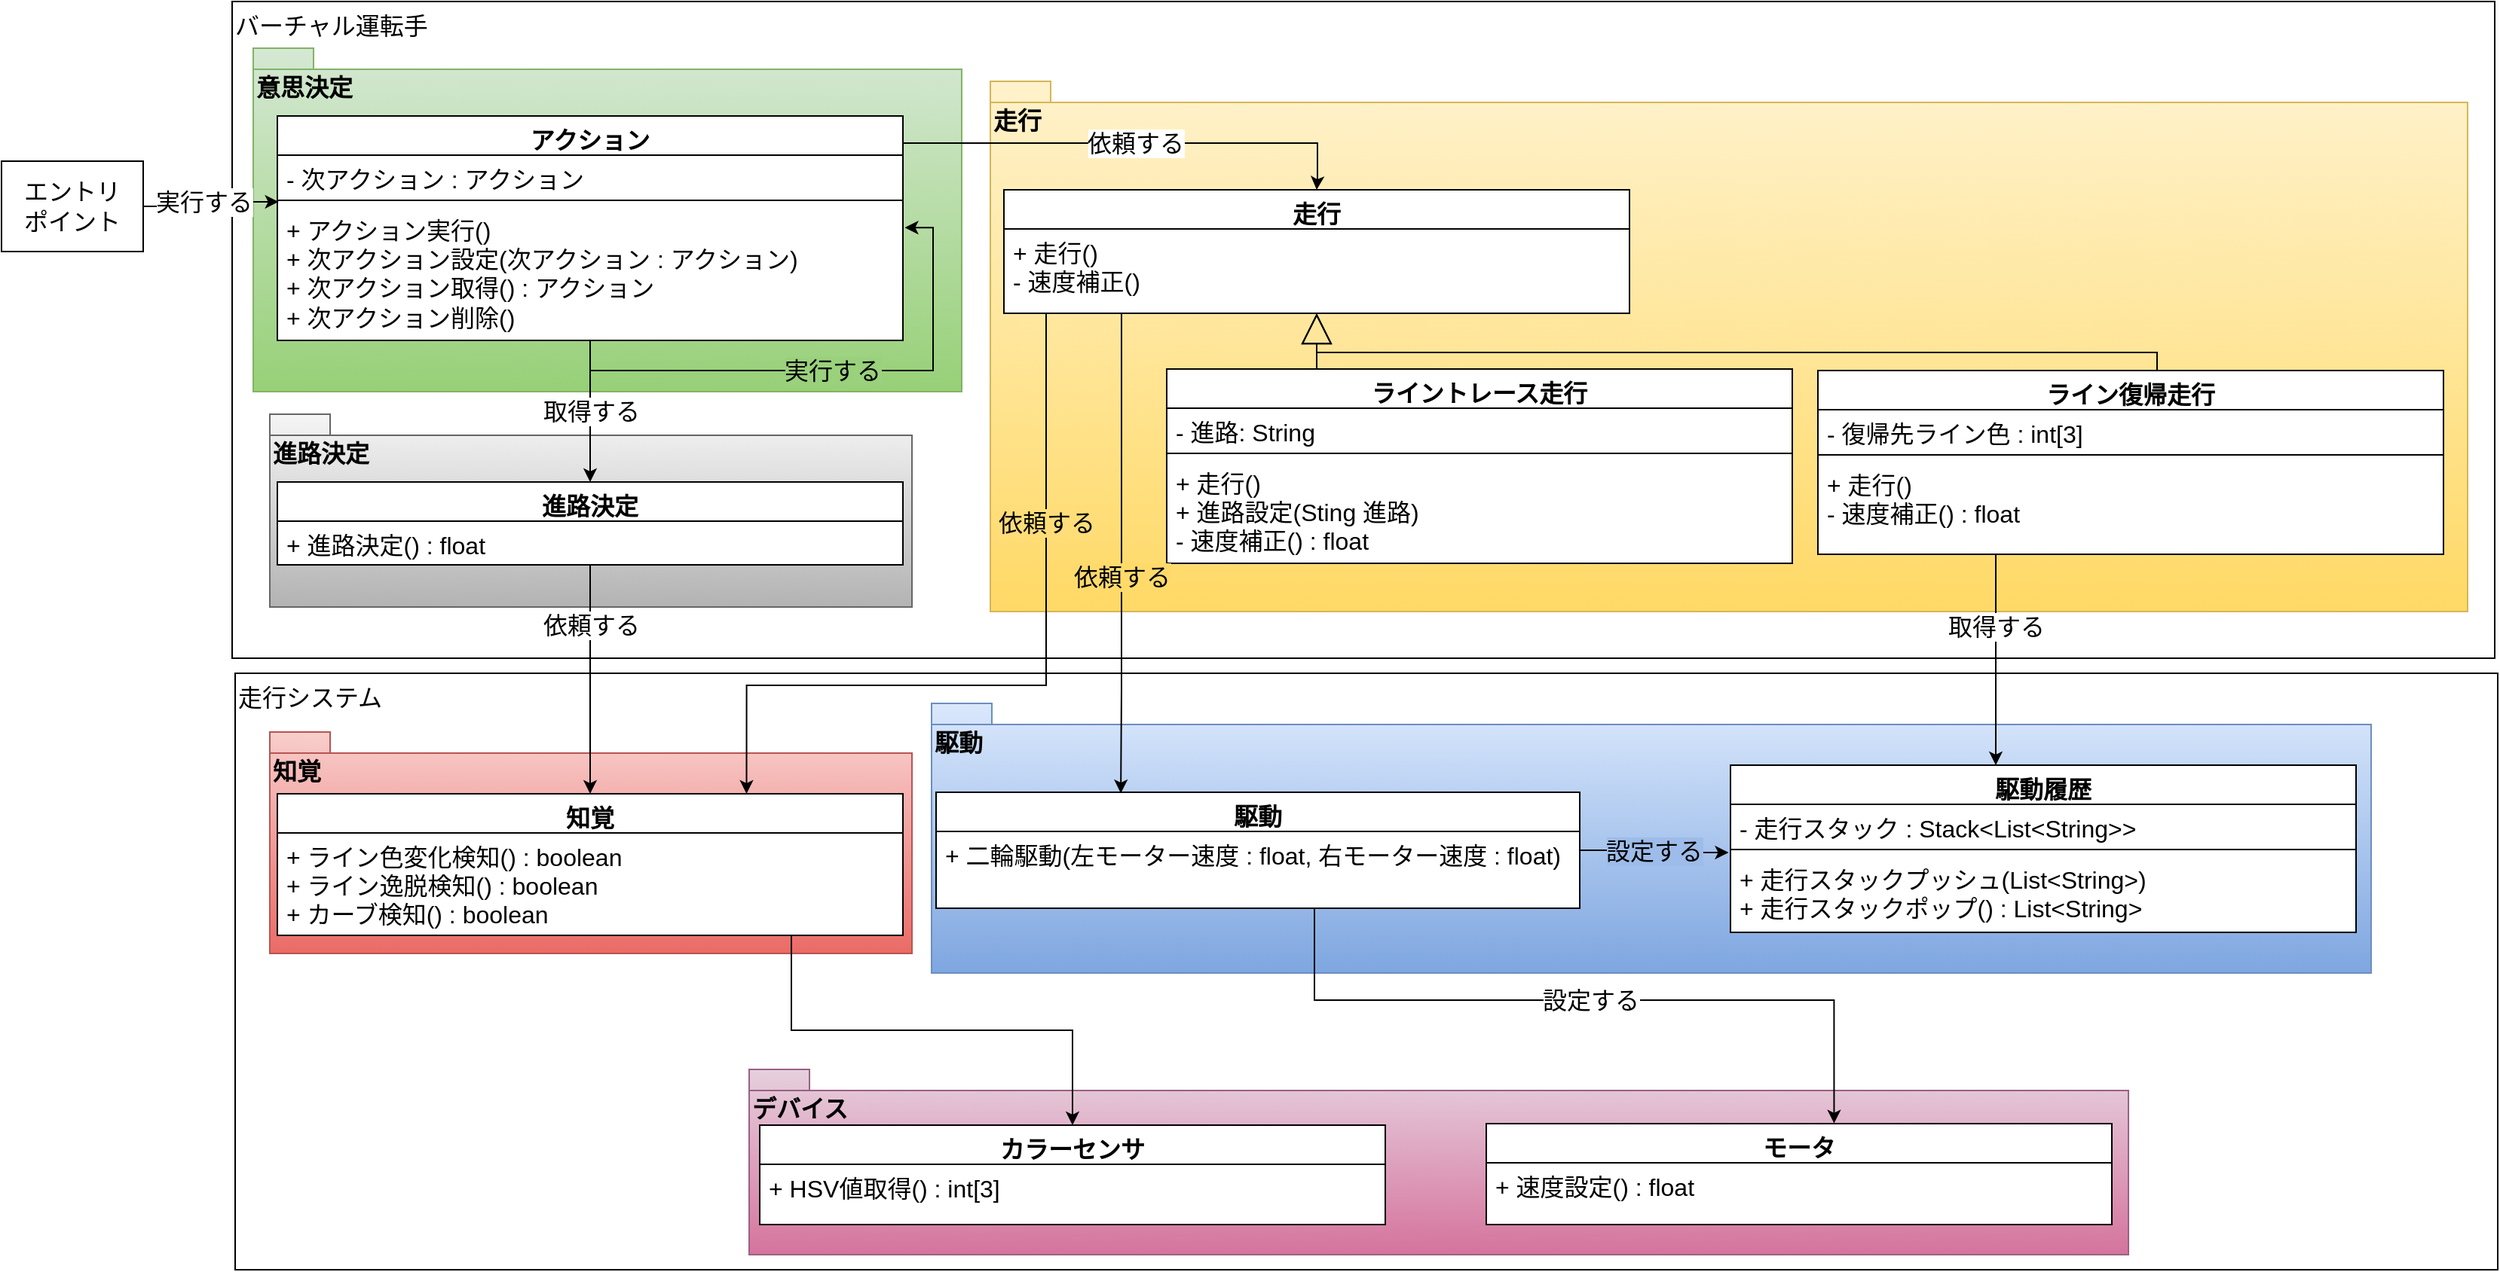 <mxfile version="28.0.6">
  <diagram name="Page-1" id="2YBvvXClWsGukQMizWep">
    <mxGraphModel dx="2771" dy="1415" grid="0" gridSize="10" guides="0" tooltips="1" connect="1" arrows="1" fold="1" page="0" pageScale="1" pageWidth="850" pageHeight="1100" math="0" shadow="0">
      <root>
        <mxCell id="0" />
        <mxCell id="1" parent="0" />
        <mxCell id="ibjkqA4cxyDg36lGWNKA-29" value="走行システム" style="rounded=0;whiteSpace=wrap;html=1;align=left;verticalAlign=top;fontSize=16;" parent="1" vertex="1">
          <mxGeometry x="-310" y="393" width="1501" height="396" as="geometry" />
        </mxCell>
        <mxCell id="ibjkqA4cxyDg36lGWNKA-22" value="バーチャル運転手" style="rounded=0;whiteSpace=wrap;html=1;align=left;verticalAlign=top;fontSize=16;" parent="1" vertex="1">
          <mxGeometry x="-312" y="-53" width="1501" height="436" as="geometry" />
        </mxCell>
        <mxCell id="ibjkqA4cxyDg36lGWNKA-21" value="走行" style="shape=folder;fontStyle=1;spacingTop=10;tabWidth=40;tabHeight=14;tabPosition=left;html=1;whiteSpace=wrap;verticalAlign=top;align=left;fillColor=#fff2cc;strokeColor=#d6b656;gradientColor=#ffd966;fontSize=16;" parent="1" vertex="1">
          <mxGeometry x="191" width="980" height="352" as="geometry" />
        </mxCell>
        <mxCell id="ibjkqA4cxyDg36lGWNKA-1" value="意思決定" style="shape=folder;fontStyle=1;spacingTop=10;tabWidth=40;tabHeight=14;tabPosition=left;html=1;whiteSpace=wrap;verticalAlign=top;align=left;fillColor=#d5e8d4;strokeColor=#82b366;gradientColor=#97d077;fontSize=16;" parent="1" vertex="1">
          <mxGeometry x="-298" y="-22" width="470" height="228" as="geometry" />
        </mxCell>
        <mxCell id="CQUxQKA7E5KGg7P7w5pL-5" value="&lt;font style=&quot;font-size: 16px;&quot;&gt;依頼する&lt;/font&gt;" style="edgeStyle=orthogonalEdgeStyle;rounded=0;orthogonalLoop=1;jettySize=auto;html=1;entryX=0.5;entryY=0;entryDx=0;entryDy=0;" parent="1" source="ibjkqA4cxyDg36lGWNKA-2" target="ibjkqA4cxyDg36lGWNKA-11" edge="1">
          <mxGeometry relative="1" as="geometry">
            <Array as="points">
              <mxPoint x="408" y="41" />
              <mxPoint x="408" y="64" />
            </Array>
          </mxGeometry>
        </mxCell>
        <mxCell id="ibjkqA4cxyDg36lGWNKA-2" value="アクション" style="swimlane;fontStyle=1;align=center;verticalAlign=top;childLayout=stackLayout;horizontal=1;startSize=26;horizontalStack=0;resizeParent=1;resizeParentMax=0;resizeLast=0;collapsible=1;marginBottom=0;whiteSpace=wrap;html=1;fillColor=default;swimlaneFillColor=default;fontSize=16;" parent="1" vertex="1">
          <mxGeometry x="-282" y="23" width="415" height="149" as="geometry" />
        </mxCell>
        <mxCell id="ibjkqA4cxyDg36lGWNKA-3" value="- 次アクション : アクション" style="text;strokeColor=none;fillColor=none;align=left;verticalAlign=top;spacingLeft=4;spacingRight=4;overflow=hidden;rotatable=0;points=[[0,0.5],[1,0.5]];portConstraint=eastwest;whiteSpace=wrap;html=1;fontSize=16;" parent="ibjkqA4cxyDg36lGWNKA-2" vertex="1">
          <mxGeometry y="26" width="415" height="26" as="geometry" />
        </mxCell>
        <mxCell id="ibjkqA4cxyDg36lGWNKA-4" value="" style="line;strokeWidth=1;fillColor=none;align=left;verticalAlign=middle;spacingTop=-1;spacingLeft=3;spacingRight=3;rotatable=0;labelPosition=right;points=[];portConstraint=eastwest;strokeColor=inherit;fontSize=16;" parent="ibjkqA4cxyDg36lGWNKA-2" vertex="1">
          <mxGeometry y="52" width="415" height="8" as="geometry" />
        </mxCell>
        <mxCell id="ibjkqA4cxyDg36lGWNKA-5" value="&lt;div&gt;&lt;span style=&quot;background-color: transparent; color: light-dark(rgb(0, 0, 0), rgb(255, 255, 255));&quot;&gt;+ アクション実行()&lt;/span&gt;&lt;/div&gt;+ 次アクション設定(次アクション : アクション)&lt;br&gt;+ 次アクション取得() : アクション&lt;div&gt;+ 次アクション削除()&lt;/div&gt;" style="text;strokeColor=none;fillColor=none;align=left;verticalAlign=top;spacingLeft=4;spacingRight=4;overflow=hidden;rotatable=0;points=[[0,0.5],[1,0.5]];portConstraint=eastwest;whiteSpace=wrap;html=1;fontSize=16;" parent="ibjkqA4cxyDg36lGWNKA-2" vertex="1">
          <mxGeometry y="60" width="415" height="89" as="geometry" />
        </mxCell>
        <mxCell id="CQUxQKA7E5KGg7P7w5pL-12" value="&lt;font style=&quot;font-size: 16px;&quot;&gt;実行する&lt;/font&gt;" style="edgeStyle=orthogonalEdgeStyle;rounded=0;orthogonalLoop=1;jettySize=auto;html=1;entryX=1.003;entryY=0.158;entryDx=0;entryDy=0;entryPerimeter=0;labelBackgroundColor=light-dark(#9ad17c, #ededed);" parent="ibjkqA4cxyDg36lGWNKA-2" source="ibjkqA4cxyDg36lGWNKA-2" target="ibjkqA4cxyDg36lGWNKA-5" edge="1">
          <mxGeometry relative="1" as="geometry" />
        </mxCell>
        <mxCell id="OvwdprID20-BSvoEr4Rz-2" style="edgeStyle=orthogonalEdgeStyle;rounded=0;orthogonalLoop=1;jettySize=auto;html=1;endArrow=none;endFill=0;startArrow=block;startFill=0;startSize=18;fontSize=16;" parent="1" source="ibjkqA4cxyDg36lGWNKA-11" target="ibjkqA4cxyDg36lGWNKA-15" edge="1">
          <mxGeometry relative="1" as="geometry">
            <Array as="points">
              <mxPoint x="459" y="250" />
              <mxPoint x="459" y="250" />
            </Array>
          </mxGeometry>
        </mxCell>
        <mxCell id="OvwdprID20-BSvoEr4Rz-3" style="edgeStyle=orthogonalEdgeStyle;rounded=0;orthogonalLoop=1;jettySize=auto;html=1;endArrow=none;endFill=0;startArrow=block;startFill=0;startSize=18;fontSize=16;" parent="1" source="ibjkqA4cxyDg36lGWNKA-11" target="ibjkqA4cxyDg36lGWNKA-25" edge="1">
          <mxGeometry relative="1" as="geometry">
            <Array as="points">
              <mxPoint x="408" y="180" />
              <mxPoint x="965" y="180" />
            </Array>
          </mxGeometry>
        </mxCell>
        <mxCell id="ibjkqA4cxyDg36lGWNKA-11" value="走行" style="swimlane;fontStyle=1;align=center;verticalAlign=top;childLayout=stackLayout;horizontal=1;startSize=26;horizontalStack=0;resizeParent=1;resizeParentMax=0;resizeLast=0;collapsible=1;marginBottom=0;whiteSpace=wrap;html=1;fillColor=default;swimlaneFillColor=default;fontSize=16;" parent="1" vertex="1">
          <mxGeometry x="200" y="72" width="415" height="82" as="geometry" />
        </mxCell>
        <mxCell id="ibjkqA4cxyDg36lGWNKA-14" value="&lt;div&gt;&lt;span style=&quot;background-color: transparent; color: light-dark(rgb(0, 0, 0), rgb(255, 255, 255));&quot;&gt;+ 走行()&lt;/span&gt;&lt;/div&gt;&lt;div&gt;- 速度補正()&lt;/div&gt;" style="text;strokeColor=none;fillColor=none;align=left;verticalAlign=top;spacingLeft=4;spacingRight=4;overflow=hidden;rotatable=0;points=[[0,0.5],[1,0.5]];portConstraint=eastwest;whiteSpace=wrap;html=1;fontSize=16;" parent="ibjkqA4cxyDg36lGWNKA-11" vertex="1">
          <mxGeometry y="26" width="415" height="56" as="geometry" />
        </mxCell>
        <mxCell id="ibjkqA4cxyDg36lGWNKA-15" value="ライントレース走行" style="swimlane;fontStyle=1;align=center;verticalAlign=top;childLayout=stackLayout;horizontal=1;startSize=26;horizontalStack=0;resizeParent=1;resizeParentMax=0;resizeLast=0;collapsible=1;marginBottom=0;whiteSpace=wrap;html=1;fillColor=default;swimlaneFillColor=default;fontSize=16;" parent="1" vertex="1">
          <mxGeometry x="308" y="191" width="415" height="129" as="geometry" />
        </mxCell>
        <mxCell id="ibjkqA4cxyDg36lGWNKA-16" value="- 進路: String" style="text;strokeColor=none;fillColor=none;align=left;verticalAlign=top;spacingLeft=4;spacingRight=4;overflow=hidden;rotatable=0;points=[[0,0.5],[1,0.5]];portConstraint=eastwest;whiteSpace=wrap;html=1;fontSize=16;" parent="ibjkqA4cxyDg36lGWNKA-15" vertex="1">
          <mxGeometry y="26" width="415" height="26" as="geometry" />
        </mxCell>
        <mxCell id="ibjkqA4cxyDg36lGWNKA-17" value="" style="line;strokeWidth=1;fillColor=none;align=left;verticalAlign=middle;spacingTop=-1;spacingLeft=3;spacingRight=3;rotatable=0;labelPosition=right;points=[];portConstraint=eastwest;strokeColor=inherit;fontSize=16;" parent="ibjkqA4cxyDg36lGWNKA-15" vertex="1">
          <mxGeometry y="52" width="415" height="8" as="geometry" />
        </mxCell>
        <mxCell id="ibjkqA4cxyDg36lGWNKA-18" value="&lt;div&gt;&lt;span style=&quot;background-color: transparent; color: light-dark(rgb(0, 0, 0), rgb(255, 255, 255));&quot;&gt;+ 走行()&lt;/span&gt;&lt;/div&gt;&lt;div&gt;+ 進路設定(Sting 進路)&lt;/div&gt;&lt;div&gt;- 速度補正() : float&lt;/div&gt;" style="text;strokeColor=none;fillColor=none;align=left;verticalAlign=top;spacingLeft=4;spacingRight=4;overflow=hidden;rotatable=0;points=[[0,0.5],[1,0.5]];portConstraint=eastwest;whiteSpace=wrap;html=1;fontSize=16;" parent="ibjkqA4cxyDg36lGWNKA-15" vertex="1">
          <mxGeometry y="60" width="415" height="69" as="geometry" />
        </mxCell>
        <mxCell id="ibjkqA4cxyDg36lGWNKA-25" value="ライン復帰走行" style="swimlane;fontStyle=1;align=center;verticalAlign=top;childLayout=stackLayout;horizontal=1;startSize=26;horizontalStack=0;resizeParent=1;resizeParentMax=0;resizeLast=0;collapsible=1;marginBottom=0;whiteSpace=wrap;html=1;fillColor=default;swimlaneFillColor=default;fontSize=16;" parent="1" vertex="1">
          <mxGeometry x="740" y="192" width="415" height="122" as="geometry" />
        </mxCell>
        <mxCell id="ibjkqA4cxyDg36lGWNKA-26" value="- 復帰先ライン色 : int[3]" style="text;strokeColor=none;fillColor=none;align=left;verticalAlign=top;spacingLeft=4;spacingRight=4;overflow=hidden;rotatable=0;points=[[0,0.5],[1,0.5]];portConstraint=eastwest;whiteSpace=wrap;html=1;fontSize=16;" parent="ibjkqA4cxyDg36lGWNKA-25" vertex="1">
          <mxGeometry y="26" width="415" height="26" as="geometry" />
        </mxCell>
        <mxCell id="ibjkqA4cxyDg36lGWNKA-27" value="" style="line;strokeWidth=1;fillColor=none;align=left;verticalAlign=middle;spacingTop=-1;spacingLeft=3;spacingRight=3;rotatable=0;labelPosition=right;points=[];portConstraint=eastwest;strokeColor=inherit;fontSize=16;" parent="ibjkqA4cxyDg36lGWNKA-25" vertex="1">
          <mxGeometry y="52" width="415" height="8" as="geometry" />
        </mxCell>
        <mxCell id="ibjkqA4cxyDg36lGWNKA-28" value="&lt;div&gt;&lt;span style=&quot;background-color: transparent; color: light-dark(rgb(0, 0, 0), rgb(255, 255, 255));&quot;&gt;+ 走行()&lt;/span&gt;&lt;/div&gt;&lt;div&gt;- 速度補正() : float&lt;/div&gt;" style="text;strokeColor=none;fillColor=none;align=left;verticalAlign=top;spacingLeft=4;spacingRight=4;overflow=hidden;rotatable=0;points=[[0,0.5],[1,0.5]];portConstraint=eastwest;whiteSpace=wrap;html=1;fontSize=16;" parent="ibjkqA4cxyDg36lGWNKA-25" vertex="1">
          <mxGeometry y="60" width="415" height="62" as="geometry" />
        </mxCell>
        <mxCell id="ibjkqA4cxyDg36lGWNKA-30" value="デバイス" style="shape=folder;fontStyle=1;spacingTop=10;tabWidth=40;tabHeight=14;tabPosition=left;html=1;whiteSpace=wrap;verticalAlign=top;align=left;fillColor=#e6d0de;strokeColor=#996185;gradientColor=#d5739d;fontSize=16;" parent="1" vertex="1">
          <mxGeometry x="31" y="656" width="915" height="123" as="geometry" />
        </mxCell>
        <mxCell id="ibjkqA4cxyDg36lGWNKA-31" value="知覚" style="shape=folder;fontStyle=1;spacingTop=10;tabWidth=40;tabHeight=14;tabPosition=left;html=1;whiteSpace=wrap;verticalAlign=top;align=left;fillColor=#f8cecc;strokeColor=#b85450;gradientColor=#ea6b66;fontSize=16;" parent="1" vertex="1">
          <mxGeometry x="-287" y="432" width="426" height="147" as="geometry" />
        </mxCell>
        <mxCell id="ibjkqA4cxyDg36lGWNKA-32" value="駆動" style="shape=folder;fontStyle=1;spacingTop=10;tabWidth=40;tabHeight=14;tabPosition=left;html=1;whiteSpace=wrap;verticalAlign=top;align=left;fillColor=#dae8fc;strokeColor=#6c8ebf;gradientColor=#7ea6e0;labelBackgroundColor=none;fontSize=16;" parent="1" vertex="1">
          <mxGeometry x="152" y="413" width="955" height="179" as="geometry" />
        </mxCell>
        <mxCell id="52ZVr7teiJNrGb5mLyOS-1" style="edgeStyle=orthogonalEdgeStyle;rounded=0;orthogonalLoop=1;jettySize=auto;html=1;entryX=0.5;entryY=0;entryDx=0;entryDy=0;fontSize=16;" parent="1" source="ibjkqA4cxyDg36lGWNKA-33" target="ibjkqA4cxyDg36lGWNKA-49" edge="1">
          <mxGeometry relative="1" as="geometry">
            <Array as="points">
              <mxPoint x="59" y="630" />
              <mxPoint x="246" y="630" />
            </Array>
          </mxGeometry>
        </mxCell>
        <mxCell id="ibjkqA4cxyDg36lGWNKA-33" value="知覚" style="swimlane;fontStyle=1;align=center;verticalAlign=top;childLayout=stackLayout;horizontal=1;startSize=26;horizontalStack=0;resizeParent=1;resizeParentMax=0;resizeLast=0;collapsible=1;marginBottom=0;whiteSpace=wrap;html=1;fillColor=default;swimlaneFillColor=default;fontSize=16;" parent="1" vertex="1">
          <mxGeometry x="-282" y="473" width="415" height="94" as="geometry" />
        </mxCell>
        <mxCell id="ibjkqA4cxyDg36lGWNKA-36" value="&lt;div&gt;&lt;span style=&quot;background-color: transparent; color: light-dark(rgb(0, 0, 0), rgb(255, 255, 255));&quot;&gt;+ ライン色変化検知() : boolean&lt;/span&gt;&lt;/div&gt;&lt;div&gt;&lt;span style=&quot;background-color: transparent; color: light-dark(rgb(0, 0, 0), rgb(255, 255, 255));&quot;&gt;+ ライン逸脱検知() : boolean&lt;br&gt;+ カーブ検知() : boolean&lt;/span&gt;&lt;/div&gt;" style="text;strokeColor=none;fillColor=none;align=left;verticalAlign=top;spacingLeft=4;spacingRight=4;overflow=hidden;rotatable=0;points=[[0,0.5],[1,0.5]];portConstraint=eastwest;whiteSpace=wrap;html=1;fontSize=16;" parent="ibjkqA4cxyDg36lGWNKA-33" vertex="1">
          <mxGeometry y="26" width="415" height="68" as="geometry" />
        </mxCell>
        <mxCell id="ibjkqA4cxyDg36lGWNKA-37" value="駆動履歴" style="swimlane;fontStyle=1;align=center;verticalAlign=top;childLayout=stackLayout;horizontal=1;startSize=26;horizontalStack=0;resizeParent=1;resizeParentMax=0;resizeLast=0;collapsible=1;marginBottom=0;whiteSpace=wrap;html=1;fillColor=default;swimlaneFillColor=default;fontSize=16;" parent="1" vertex="1">
          <mxGeometry x="682" y="454" width="415" height="111" as="geometry" />
        </mxCell>
        <mxCell id="ibjkqA4cxyDg36lGWNKA-38" value="- 走行スタック : Stack&amp;lt;List&amp;lt;String&amp;gt;&amp;gt;" style="text;strokeColor=none;fillColor=none;align=left;verticalAlign=top;spacingLeft=4;spacingRight=4;overflow=hidden;rotatable=0;points=[[0,0.5],[1,0.5]];portConstraint=eastwest;whiteSpace=wrap;html=1;fontSize=16;" parent="ibjkqA4cxyDg36lGWNKA-37" vertex="1">
          <mxGeometry y="26" width="415" height="26" as="geometry" />
        </mxCell>
        <mxCell id="ibjkqA4cxyDg36lGWNKA-39" value="" style="line;strokeWidth=1;fillColor=none;align=left;verticalAlign=middle;spacingTop=-1;spacingLeft=3;spacingRight=3;rotatable=0;labelPosition=right;points=[];portConstraint=eastwest;strokeColor=inherit;fontSize=16;" parent="ibjkqA4cxyDg36lGWNKA-37" vertex="1">
          <mxGeometry y="52" width="415" height="8" as="geometry" />
        </mxCell>
        <mxCell id="ibjkqA4cxyDg36lGWNKA-40" value="&lt;div&gt;&lt;span style=&quot;background-color: transparent; color: light-dark(rgb(0, 0, 0), rgb(255, 255, 255));&quot;&gt;+ 走行スタックプッシュ(List&amp;lt;String&amp;gt;)&amp;nbsp;&lt;/span&gt;&lt;/div&gt;&lt;div&gt;+ 走行スタックポップ() : List&amp;lt;String&amp;gt;&lt;span style=&quot;background-color: transparent; color: light-dark(rgb(0, 0, 0), rgb(255, 255, 255));&quot;&gt;&lt;/span&gt;&lt;/div&gt;" style="text;strokeColor=none;fillColor=none;align=left;verticalAlign=top;spacingLeft=4;spacingRight=4;overflow=hidden;rotatable=0;points=[[0,0.5],[1,0.5]];portConstraint=eastwest;whiteSpace=wrap;html=1;fontSize=16;" parent="ibjkqA4cxyDg36lGWNKA-37" vertex="1">
          <mxGeometry y="60" width="415" height="51" as="geometry" />
        </mxCell>
        <mxCell id="52ZVr7teiJNrGb5mLyOS-5" value="設定する" style="edgeStyle=orthogonalEdgeStyle;rounded=0;orthogonalLoop=1;jettySize=auto;html=1;entryX=0.556;entryY=-0.003;entryDx=0;entryDy=0;entryPerimeter=0;fontSize=16;" parent="1" source="ibjkqA4cxyDg36lGWNKA-41" target="ibjkqA4cxyDg36lGWNKA-45" edge="1">
          <mxGeometry relative="1" as="geometry">
            <Array as="points">
              <mxPoint x="406" y="610" />
              <mxPoint x="751" y="610" />
            </Array>
          </mxGeometry>
        </mxCell>
        <mxCell id="ibjkqA4cxyDg36lGWNKA-41" value="駆動" style="swimlane;fontStyle=1;align=center;verticalAlign=top;childLayout=stackLayout;horizontal=1;startSize=26;horizontalStack=0;resizeParent=1;resizeParentMax=0;resizeLast=0;collapsible=1;marginBottom=0;whiteSpace=wrap;html=1;fillColor=default;swimlaneFillColor=default;fontSize=16;" parent="1" vertex="1">
          <mxGeometry x="155" y="472" width="427" height="77" as="geometry" />
        </mxCell>
        <mxCell id="ibjkqA4cxyDg36lGWNKA-44" value="&lt;div&gt;+ 二輪駆動(左モーター速度 : float, 右モーター速度 : float)&lt;/div&gt;" style="text;strokeColor=none;fillColor=none;align=left;verticalAlign=top;spacingLeft=4;spacingRight=4;overflow=hidden;rotatable=0;points=[[0,0.5],[1,0.5]];portConstraint=eastwest;whiteSpace=wrap;html=1;fontSize=16;" parent="ibjkqA4cxyDg36lGWNKA-41" vertex="1">
          <mxGeometry y="26" width="427" height="51" as="geometry" />
        </mxCell>
        <mxCell id="ibjkqA4cxyDg36lGWNKA-45" value="モータ" style="swimlane;fontStyle=1;align=center;verticalAlign=top;childLayout=stackLayout;horizontal=1;startSize=26;horizontalStack=0;resizeParent=1;resizeParentMax=0;resizeLast=0;collapsible=1;marginBottom=0;whiteSpace=wrap;html=1;fillColor=default;swimlaneFillColor=default;fontSize=16;" parent="1" vertex="1">
          <mxGeometry x="520" y="692" width="415" height="67" as="geometry" />
        </mxCell>
        <mxCell id="ibjkqA4cxyDg36lGWNKA-48" value="+ 速度設定() : float" style="text;strokeColor=none;fillColor=none;align=left;verticalAlign=top;spacingLeft=4;spacingRight=4;overflow=hidden;rotatable=0;points=[[0,0.5],[1,0.5]];portConstraint=eastwest;whiteSpace=wrap;html=1;fontSize=16;" parent="ibjkqA4cxyDg36lGWNKA-45" vertex="1">
          <mxGeometry y="26" width="415" height="41" as="geometry" />
        </mxCell>
        <mxCell id="ibjkqA4cxyDg36lGWNKA-49" value="カラーセンサ" style="swimlane;fontStyle=1;align=center;verticalAlign=top;childLayout=stackLayout;horizontal=1;startSize=26;horizontalStack=0;resizeParent=1;resizeParentMax=0;resizeLast=0;collapsible=1;marginBottom=0;whiteSpace=wrap;html=1;fillColor=default;swimlaneFillColor=default;fontSize=16;" parent="1" vertex="1">
          <mxGeometry x="38" y="693" width="415" height="66" as="geometry" />
        </mxCell>
        <mxCell id="ibjkqA4cxyDg36lGWNKA-52" value="&lt;div&gt;+ HSV値取得() : int[3]&lt;/div&gt;" style="text;strokeColor=none;fillColor=none;align=left;verticalAlign=top;spacingLeft=4;spacingRight=4;overflow=hidden;rotatable=0;points=[[0,0.5],[1,0.5]];portConstraint=eastwest;whiteSpace=wrap;html=1;fontSize=16;" parent="ibjkqA4cxyDg36lGWNKA-49" vertex="1">
          <mxGeometry y="26" width="415" height="40" as="geometry" />
        </mxCell>
        <mxCell id="D4v5Ya6ZRGO7g-UPb1fA-3" value="取得する" style="edgeStyle=orthogonalEdgeStyle;rounded=0;orthogonalLoop=1;jettySize=auto;html=1;fontSize=16;" parent="1" source="ibjkqA4cxyDg36lGWNKA-25" target="ibjkqA4cxyDg36lGWNKA-37" edge="1">
          <mxGeometry x="-0.321" relative="1" as="geometry">
            <Array as="points">
              <mxPoint x="858" y="403" />
              <mxPoint x="858" y="403" />
            </Array>
            <mxPoint as="offset" />
          </mxGeometry>
        </mxCell>
        <mxCell id="ibjkqA4cxyDg36lGWNKA-20" value="進路決定" style="shape=folder;fontStyle=1;spacingTop=10;tabWidth=40;tabHeight=14;tabPosition=left;html=1;whiteSpace=wrap;verticalAlign=top;align=left;fillColor=#f5f5f5;strokeColor=#666666;gradientColor=#b3b3b3;fontSize=16;" parent="1" vertex="1">
          <mxGeometry x="-287" y="221" width="426" height="128" as="geometry" />
        </mxCell>
        <mxCell id="ibjkqA4cxyDg36lGWNKA-6" value="進路決定" style="swimlane;fontStyle=1;align=center;verticalAlign=top;childLayout=stackLayout;horizontal=1;startSize=26;horizontalStack=0;resizeParent=1;resizeParentMax=0;resizeLast=0;collapsible=1;marginBottom=0;whiteSpace=wrap;html=1;fillColor=default;swimlaneFillColor=default;fontSize=16;" parent="1" vertex="1">
          <mxGeometry x="-282" y="266" width="415" height="55" as="geometry" />
        </mxCell>
        <mxCell id="ibjkqA4cxyDg36lGWNKA-9" value="&lt;div&gt;&lt;span style=&quot;background-color: transparent; color: light-dark(rgb(0, 0, 0), rgb(255, 255, 255));&quot;&gt;+ 進路決定() : float&lt;/span&gt;&lt;/div&gt;" style="text;strokeColor=none;fillColor=none;align=left;verticalAlign=top;spacingLeft=4;spacingRight=4;overflow=hidden;rotatable=0;points=[[0,0.5],[1,0.5]];portConstraint=eastwest;whiteSpace=wrap;html=1;fontSize=16;" parent="ibjkqA4cxyDg36lGWNKA-6" vertex="1">
          <mxGeometry y="26" width="415" height="29" as="geometry" />
        </mxCell>
        <mxCell id="CQUxQKA7E5KGg7P7w5pL-1" value="依頼する" style="edgeStyle=orthogonalEdgeStyle;rounded=0;orthogonalLoop=1;jettySize=auto;html=1;entryX=0.5;entryY=0;entryDx=0;entryDy=0;fontSize=16;" parent="1" source="ibjkqA4cxyDg36lGWNKA-6" target="ibjkqA4cxyDg36lGWNKA-33" edge="1">
          <mxGeometry x="-0.474" relative="1" as="geometry">
            <mxPoint as="offset" />
          </mxGeometry>
        </mxCell>
        <mxCell id="ibjkqA4cxyDg36lGWNKA-23" value="取得する" style="edgeStyle=orthogonalEdgeStyle;rounded=0;orthogonalLoop=1;jettySize=auto;html=1;entryX=0.5;entryY=0;entryDx=0;entryDy=0;fontSize=16;" parent="1" source="ibjkqA4cxyDg36lGWNKA-2" target="ibjkqA4cxyDg36lGWNKA-6" edge="1">
          <mxGeometry relative="1" as="geometry" />
        </mxCell>
        <mxCell id="CQUxQKA7E5KGg7P7w5pL-7" value="&lt;font style=&quot;font-size: 16px;&quot;&gt;設定する&lt;/font&gt;" style="edgeStyle=orthogonalEdgeStyle;rounded=0;orthogonalLoop=1;jettySize=auto;html=1;entryX=-0.003;entryY=-0.039;entryDx=0;entryDy=0;entryPerimeter=0;labelBackgroundColor=light-dark(#9dbce9, #ededed);" parent="1" source="ibjkqA4cxyDg36lGWNKA-41" target="ibjkqA4cxyDg36lGWNKA-40" edge="1">
          <mxGeometry x="0.011" y="-1" relative="1" as="geometry">
            <mxPoint as="offset" />
          </mxGeometry>
        </mxCell>
        <mxCell id="CQUxQKA7E5KGg7P7w5pL-8" value="&lt;span style=&quot;font-size: 16px;&quot;&gt;エントリ&lt;/span&gt;&lt;div&gt;&lt;span style=&quot;font-size: 16px;&quot;&gt;ポイント&lt;/span&gt;&lt;/div&gt;" style="rounded=0;whiteSpace=wrap;html=1;" parent="1" vertex="1">
          <mxGeometry x="-465" y="53" width="94" height="60" as="geometry" />
        </mxCell>
        <mxCell id="CQUxQKA7E5KGg7P7w5pL-10" value="&lt;font style=&quot;font-size: 16px;&quot;&gt;実行する&lt;/font&gt;" style="edgeStyle=orthogonalEdgeStyle;rounded=0;orthogonalLoop=1;jettySize=auto;html=1;entryX=0.002;entryY=-0.034;entryDx=0;entryDy=0;entryPerimeter=0;" parent="1" source="CQUxQKA7E5KGg7P7w5pL-8" target="ibjkqA4cxyDg36lGWNKA-5" edge="1">
          <mxGeometry x="-0.113" y="3" relative="1" as="geometry">
            <mxPoint x="-1" as="offset" />
          </mxGeometry>
        </mxCell>
        <mxCell id="p4Xm828Cq3MKyAkLtr-H-2" value="依頼する" style="edgeStyle=orthogonalEdgeStyle;rounded=0;orthogonalLoop=1;jettySize=auto;html=1;entryX=0.287;entryY=0.008;entryDx=0;entryDy=0;entryPerimeter=0;fontSize=16;labelBackgroundColor=light-dark(#ffda6b, #ededed);" edge="1" parent="1" source="ibjkqA4cxyDg36lGWNKA-14" target="ibjkqA4cxyDg36lGWNKA-41">
          <mxGeometry x="0.086" relative="1" as="geometry">
            <Array as="points">
              <mxPoint x="278" y="403" />
              <mxPoint x="278" y="403" />
            </Array>
            <mxPoint y="1" as="offset" />
          </mxGeometry>
        </mxCell>
        <mxCell id="p4Xm828Cq3MKyAkLtr-H-3" value="依頼する" style="edgeStyle=orthogonalEdgeStyle;rounded=0;orthogonalLoop=1;jettySize=auto;html=1;entryX=0.75;entryY=0;entryDx=0;entryDy=0;fontSize=16;fillColor=#fff2cc;strokeColor=#000000;labelBackgroundColor=light-dark(#ffdd78, #ededed);textShadow=0;" edge="1" parent="1" source="ibjkqA4cxyDg36lGWNKA-11" target="ibjkqA4cxyDg36lGWNKA-33">
          <mxGeometry x="-0.463" relative="1" as="geometry">
            <Array as="points">
              <mxPoint x="228" y="401" />
              <mxPoint x="29" y="401" />
            </Array>
            <mxPoint as="offset" />
          </mxGeometry>
        </mxCell>
      </root>
    </mxGraphModel>
  </diagram>
</mxfile>
